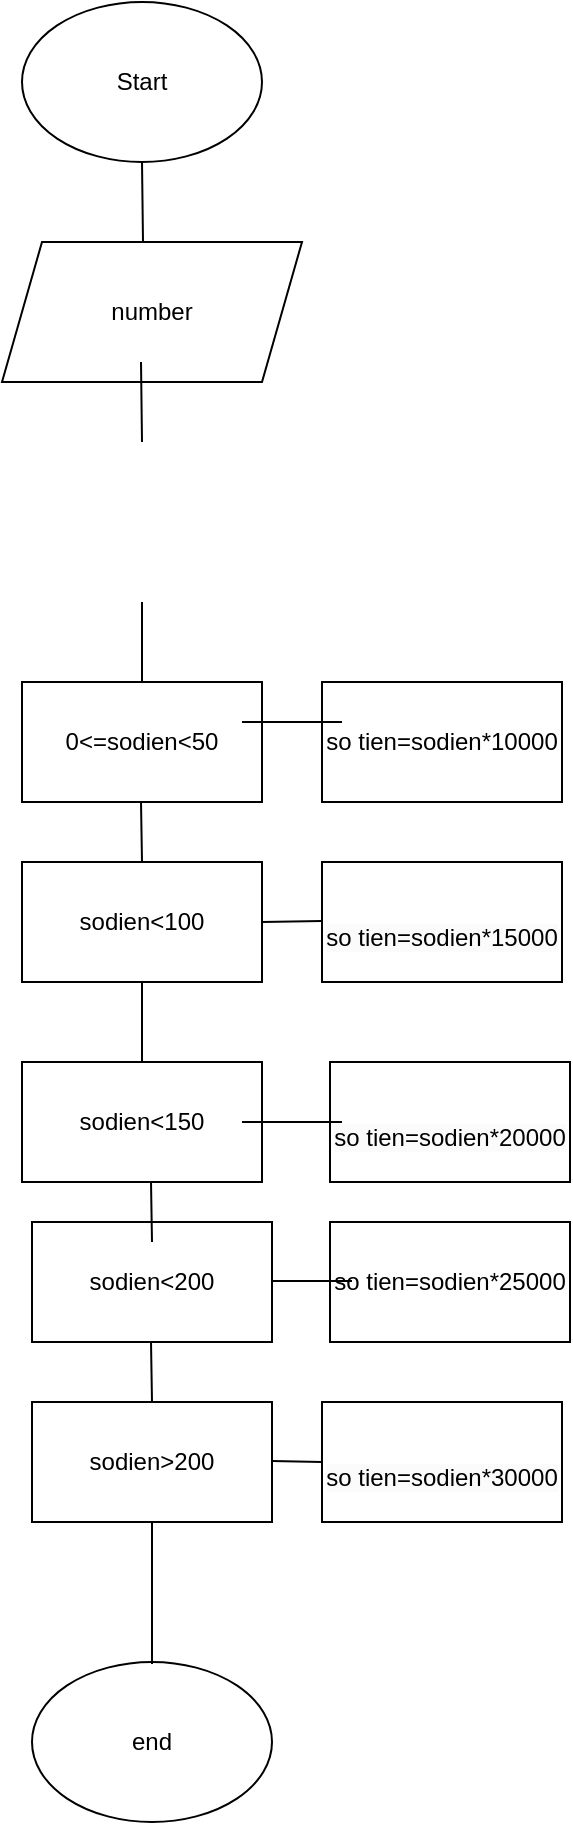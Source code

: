 <mxfile version="22.1.0" type="device">
  <diagram name="Trang-1" id="kh8Yd9Y-Wxe4TS9DSYnQ">
    <mxGraphModel dx="1050" dy="581" grid="1" gridSize="10" guides="1" tooltips="1" connect="1" arrows="1" fold="1" page="1" pageScale="1" pageWidth="827" pageHeight="1169" math="0" shadow="0">
      <root>
        <mxCell id="0" />
        <mxCell id="1" parent="0" />
        <mxCell id="HdeiCZnBcyUNcCeVX872-1" value="Start" style="ellipse;whiteSpace=wrap;html=1;" parent="1" vertex="1">
          <mxGeometry x="200" y="10" width="120" height="80" as="geometry" />
        </mxCell>
        <mxCell id="HdeiCZnBcyUNcCeVX872-2" value="number" style="shape=parallelogram;perimeter=parallelogramPerimeter;whiteSpace=wrap;html=1;fixedSize=1;" parent="1" vertex="1">
          <mxGeometry x="190" y="130" width="150" height="70" as="geometry" />
        </mxCell>
        <mxCell id="HdeiCZnBcyUNcCeVX872-5" value="end" style="ellipse;whiteSpace=wrap;html=1;" parent="1" vertex="1">
          <mxGeometry x="205" y="840" width="120" height="80" as="geometry" />
        </mxCell>
        <mxCell id="HdeiCZnBcyUNcCeVX872-6" value="" style="endArrow=none;html=1;rounded=0;exitX=0.5;exitY=0;exitDx=0;exitDy=0;entryX=0.5;entryY=1;entryDx=0;entryDy=0;" parent="1" target="HdeiCZnBcyUNcCeVX872-1" edge="1">
          <mxGeometry width="50" height="50" relative="1" as="geometry">
            <mxPoint x="260.5" y="130" as="sourcePoint" />
            <mxPoint x="250" y="80" as="targetPoint" />
          </mxGeometry>
        </mxCell>
        <mxCell id="HdeiCZnBcyUNcCeVX872-7" value="" style="endArrow=none;html=1;rounded=0;" parent="1" edge="1">
          <mxGeometry width="50" height="50" relative="1" as="geometry">
            <mxPoint x="260" y="230" as="sourcePoint" />
            <mxPoint x="259.5" y="190" as="targetPoint" />
          </mxGeometry>
        </mxCell>
        <mxCell id="HdeiCZnBcyUNcCeVX872-11" value="0&amp;lt;=sodien&amp;lt;50" style="rounded=0;whiteSpace=wrap;html=1;" parent="1" vertex="1">
          <mxGeometry x="200" y="350" width="120" height="60" as="geometry" />
        </mxCell>
        <mxCell id="HdeiCZnBcyUNcCeVX872-12" value="so tien=sodien*10000" style="rounded=0;whiteSpace=wrap;html=1;" parent="1" vertex="1">
          <mxGeometry x="350" y="350" width="120" height="60" as="geometry" />
        </mxCell>
        <mxCell id="HdeiCZnBcyUNcCeVX872-13" value="sodien&amp;lt;100" style="rounded=0;whiteSpace=wrap;html=1;" parent="1" vertex="1">
          <mxGeometry x="200" y="440" width="120" height="60" as="geometry" />
        </mxCell>
        <mxCell id="HdeiCZnBcyUNcCeVX872-14" value="&lt;br&gt;&lt;span style=&quot;color: rgb(0, 0, 0); font-family: Helvetica; font-size: 12px; font-style: normal; font-variant-ligatures: normal; font-variant-caps: normal; font-weight: 400; letter-spacing: normal; orphans: 2; text-align: center; text-indent: 0px; text-transform: none; widows: 2; word-spacing: 0px; -webkit-text-stroke-width: 0px; background-color: rgb(251, 251, 251); text-decoration-thickness: initial; text-decoration-style: initial; text-decoration-color: initial; float: none; display: inline !important;&quot;&gt;so tien=sodien*15000&lt;/span&gt;" style="rounded=0;whiteSpace=wrap;html=1;" parent="1" vertex="1">
          <mxGeometry x="350" y="440" width="120" height="60" as="geometry" />
        </mxCell>
        <mxCell id="HdeiCZnBcyUNcCeVX872-15" value="sodien&amp;lt;150" style="rounded=0;whiteSpace=wrap;html=1;" parent="1" vertex="1">
          <mxGeometry x="200" y="540" width="120" height="60" as="geometry" />
        </mxCell>
        <mxCell id="HdeiCZnBcyUNcCeVX872-16" value="&lt;br&gt;&lt;span style=&quot;color: rgb(0, 0, 0); font-family: Helvetica; font-size: 12px; font-style: normal; font-variant-ligatures: normal; font-variant-caps: normal; font-weight: 400; letter-spacing: normal; orphans: 2; text-align: center; text-indent: 0px; text-transform: none; widows: 2; word-spacing: 0px; -webkit-text-stroke-width: 0px; background-color: rgb(251, 251, 251); text-decoration-thickness: initial; text-decoration-style: initial; text-decoration-color: initial; float: none; display: inline !important;&quot;&gt;so tien=sodien*20000&lt;/span&gt;&lt;br&gt;" style="rounded=0;whiteSpace=wrap;html=1;" parent="1" vertex="1">
          <mxGeometry x="354" y="540" width="120" height="60" as="geometry" />
        </mxCell>
        <mxCell id="HdeiCZnBcyUNcCeVX872-17" value="sodien&amp;lt;200" style="rounded=0;whiteSpace=wrap;html=1;" parent="1" vertex="1">
          <mxGeometry x="205" y="620" width="120" height="60" as="geometry" />
        </mxCell>
        <mxCell id="HdeiCZnBcyUNcCeVX872-18" value="so tien=sodien*25000" style="rounded=0;whiteSpace=wrap;html=1;" parent="1" vertex="1">
          <mxGeometry x="354" y="620" width="120" height="60" as="geometry" />
        </mxCell>
        <mxCell id="HdeiCZnBcyUNcCeVX872-19" value="sodien&amp;gt;200" style="rounded=0;whiteSpace=wrap;html=1;" parent="1" vertex="1">
          <mxGeometry x="205" y="710" width="120" height="60" as="geometry" />
        </mxCell>
        <mxCell id="HdeiCZnBcyUNcCeVX872-20" value="&lt;br&gt;&lt;span style=&quot;color: rgb(0, 0, 0); font-family: Helvetica; font-size: 12px; font-style: normal; font-variant-ligatures: normal; font-variant-caps: normal; font-weight: 400; letter-spacing: normal; orphans: 2; text-align: center; text-indent: 0px; text-transform: none; widows: 2; word-spacing: 0px; -webkit-text-stroke-width: 0px; background-color: rgb(251, 251, 251); text-decoration-thickness: initial; text-decoration-style: initial; text-decoration-color: initial; float: none; display: inline !important;&quot;&gt;so tien=sodien*30000&lt;/span&gt;&lt;br&gt;" style="rounded=0;whiteSpace=wrap;html=1;" parent="1" vertex="1">
          <mxGeometry x="350" y="710" width="120" height="60" as="geometry" />
        </mxCell>
        <mxCell id="HdeiCZnBcyUNcCeVX872-22" value="" style="endArrow=none;html=1;rounded=0;" parent="1" edge="1">
          <mxGeometry width="50" height="50" relative="1" as="geometry">
            <mxPoint x="260" y="350" as="sourcePoint" />
            <mxPoint x="260" y="310" as="targetPoint" />
          </mxGeometry>
        </mxCell>
        <mxCell id="HdeiCZnBcyUNcCeVX872-23" value="" style="endArrow=none;html=1;rounded=0;" parent="1" edge="1">
          <mxGeometry width="50" height="50" relative="1" as="geometry">
            <mxPoint x="260" y="440" as="sourcePoint" />
            <mxPoint x="259.5" y="410" as="targetPoint" />
          </mxGeometry>
        </mxCell>
        <mxCell id="HdeiCZnBcyUNcCeVX872-25" value="" style="endArrow=none;html=1;rounded=0;" parent="1" source="HdeiCZnBcyUNcCeVX872-15" edge="1">
          <mxGeometry width="50" height="50" relative="1" as="geometry">
            <mxPoint x="210" y="550" as="sourcePoint" />
            <mxPoint x="260" y="500" as="targetPoint" />
          </mxGeometry>
        </mxCell>
        <mxCell id="HdeiCZnBcyUNcCeVX872-27" value="" style="endArrow=none;html=1;rounded=0;" parent="1" edge="1">
          <mxGeometry width="50" height="50" relative="1" as="geometry">
            <mxPoint x="265" y="630" as="sourcePoint" />
            <mxPoint x="264.5" y="600" as="targetPoint" />
          </mxGeometry>
        </mxCell>
        <mxCell id="HdeiCZnBcyUNcCeVX872-28" value="" style="endArrow=none;html=1;rounded=0;exitX=0.5;exitY=0;exitDx=0;exitDy=0;" parent="1" source="HdeiCZnBcyUNcCeVX872-19" edge="1">
          <mxGeometry width="50" height="50" relative="1" as="geometry">
            <mxPoint x="264.5" y="720" as="sourcePoint" />
            <mxPoint x="264.5" y="680" as="targetPoint" />
          </mxGeometry>
        </mxCell>
        <mxCell id="HdeiCZnBcyUNcCeVX872-29" value="" style="endArrow=none;html=1;rounded=0;exitX=0.5;exitY=0.013;exitDx=0;exitDy=0;exitPerimeter=0;entryX=0.5;entryY=1;entryDx=0;entryDy=0;" parent="1" source="HdeiCZnBcyUNcCeVX872-5" target="HdeiCZnBcyUNcCeVX872-19" edge="1">
          <mxGeometry width="50" height="50" relative="1" as="geometry">
            <mxPoint x="268" y="821" as="sourcePoint" />
            <mxPoint x="260" y="780" as="targetPoint" />
          </mxGeometry>
        </mxCell>
        <mxCell id="HdeiCZnBcyUNcCeVX872-30" value="" style="endArrow=none;html=1;rounded=0;" parent="1" edge="1">
          <mxGeometry width="50" height="50" relative="1" as="geometry">
            <mxPoint x="310" y="370" as="sourcePoint" />
            <mxPoint x="360" y="370" as="targetPoint" />
          </mxGeometry>
        </mxCell>
        <mxCell id="HdeiCZnBcyUNcCeVX872-32" value="" style="endArrow=none;html=1;rounded=0;" parent="1" edge="1">
          <mxGeometry width="50" height="50" relative="1" as="geometry">
            <mxPoint x="320" y="470" as="sourcePoint" />
            <mxPoint x="350" y="469.5" as="targetPoint" />
          </mxGeometry>
        </mxCell>
        <mxCell id="HdeiCZnBcyUNcCeVX872-33" value="" style="endArrow=none;html=1;rounded=0;" parent="1" edge="1">
          <mxGeometry width="50" height="50" relative="1" as="geometry">
            <mxPoint x="310" y="570" as="sourcePoint" />
            <mxPoint x="360" y="570" as="targetPoint" />
          </mxGeometry>
        </mxCell>
        <mxCell id="HdeiCZnBcyUNcCeVX872-34" value="" style="endArrow=none;html=1;rounded=0;" parent="1" edge="1">
          <mxGeometry width="50" height="50" relative="1" as="geometry">
            <mxPoint x="325" y="649.5" as="sourcePoint" />
            <mxPoint x="365" y="649.5" as="targetPoint" />
          </mxGeometry>
        </mxCell>
        <mxCell id="HdeiCZnBcyUNcCeVX872-35" value="" style="endArrow=none;html=1;rounded=0;" parent="1" edge="1">
          <mxGeometry width="50" height="50" relative="1" as="geometry">
            <mxPoint x="325" y="739.5" as="sourcePoint" />
            <mxPoint x="350" y="740" as="targetPoint" />
          </mxGeometry>
        </mxCell>
      </root>
    </mxGraphModel>
  </diagram>
</mxfile>
